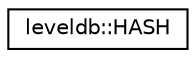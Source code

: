 digraph "Graphical Class Hierarchy"
{
 // LATEX_PDF_SIZE
  edge [fontname="Helvetica",fontsize="10",labelfontname="Helvetica",labelfontsize="10"];
  node [fontname="Helvetica",fontsize="10",shape=record];
  rankdir="LR";
  Node0 [label="leveldb::HASH",height=0.2,width=0.4,color="black", fillcolor="white", style="filled",URL="$classleveldb_1_1_h_a_s_h.html",tooltip=" "];
}
